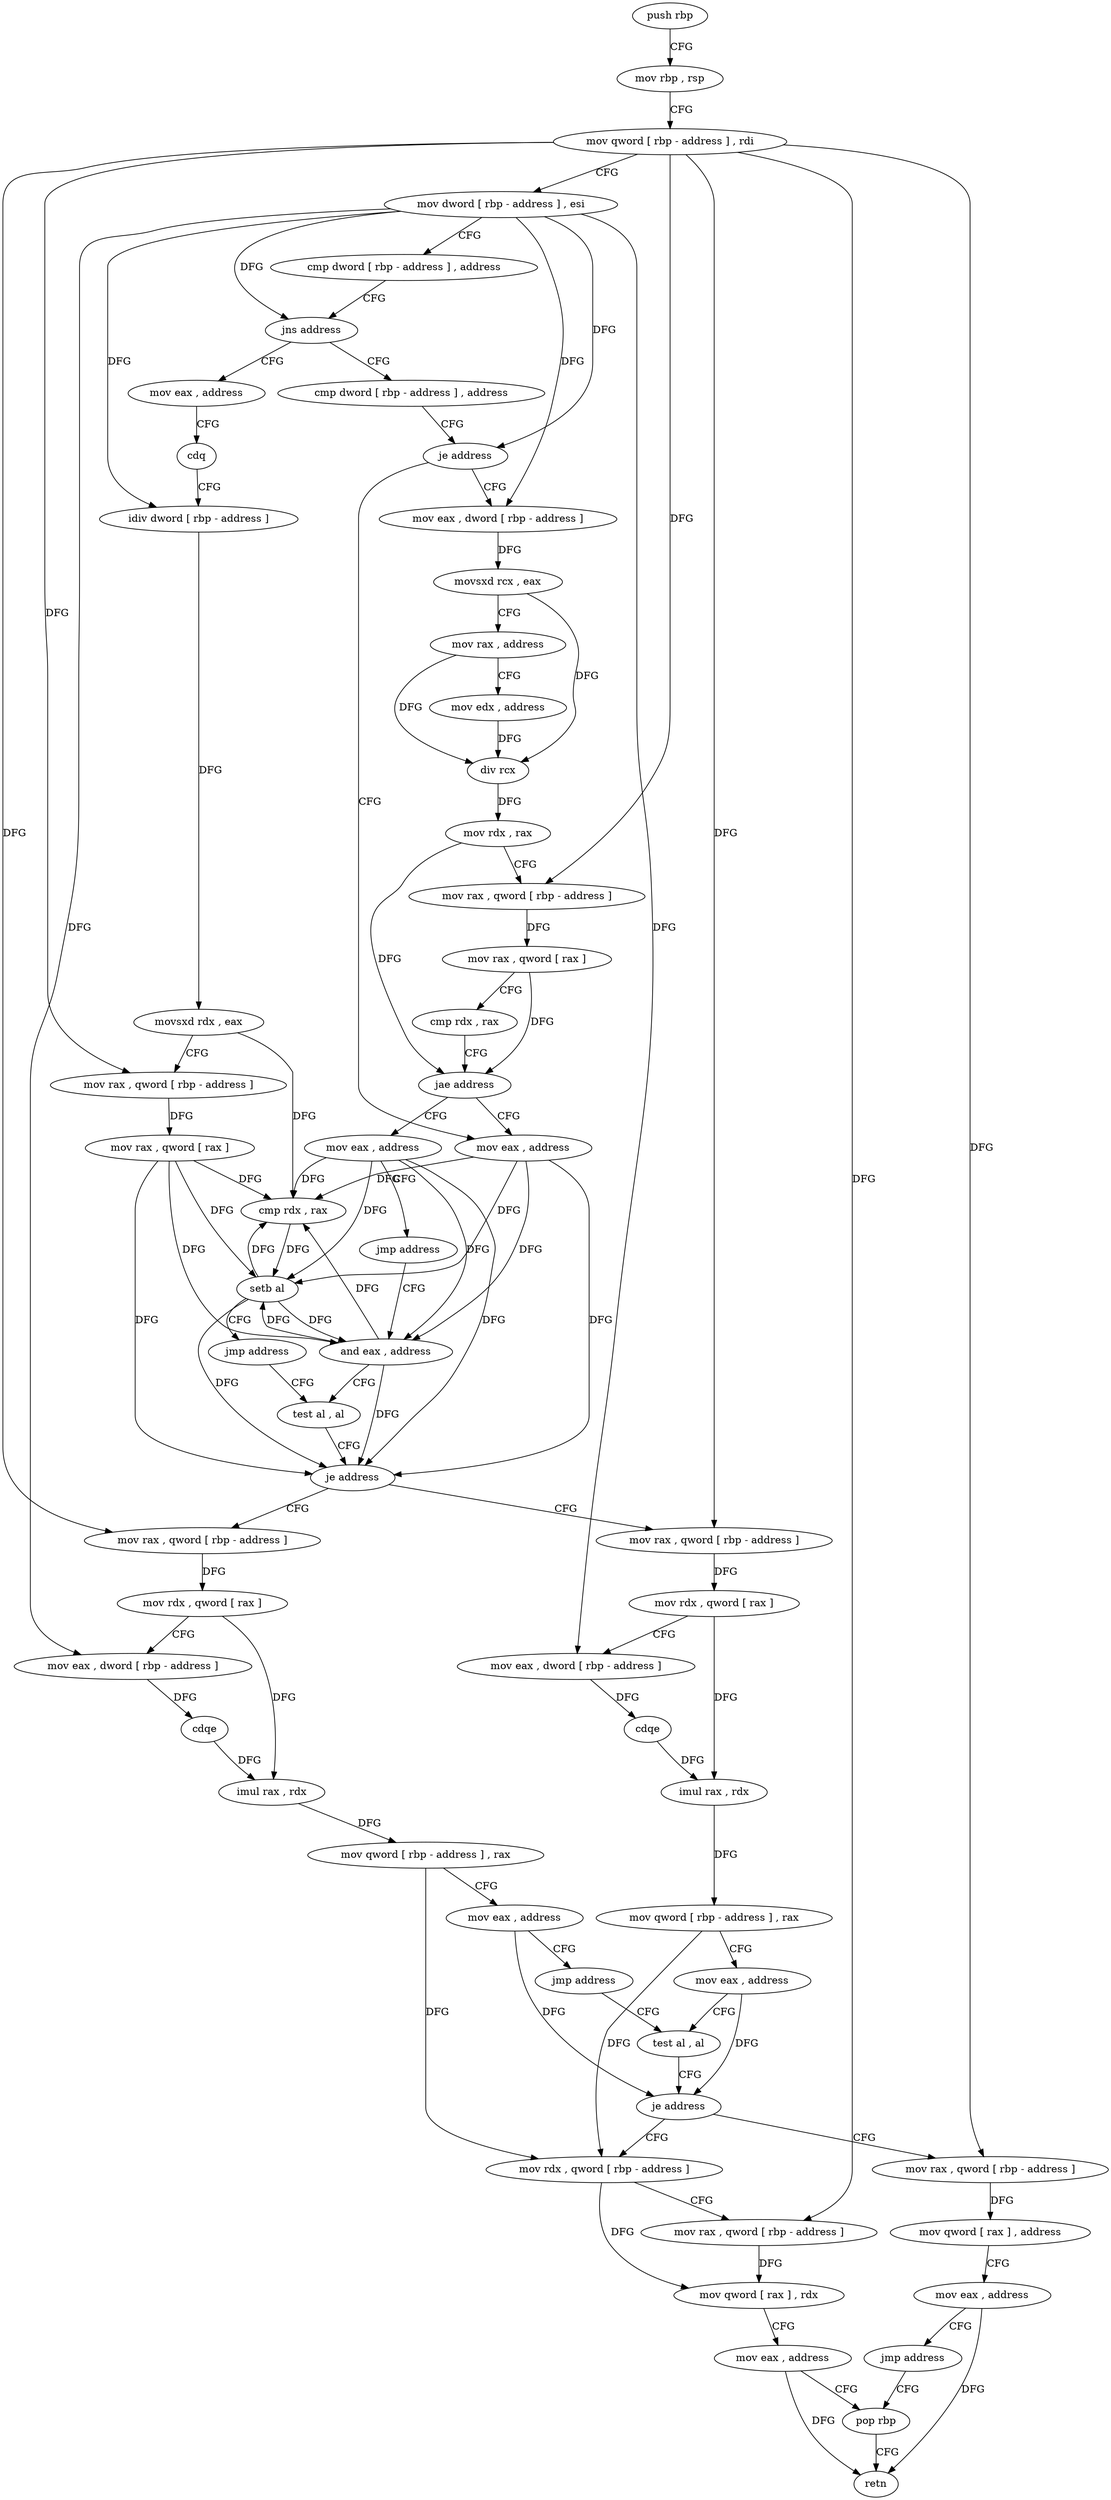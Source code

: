 digraph "func" {
"4465206" [label = "push rbp" ]
"4465207" [label = "mov rbp , rsp" ]
"4465210" [label = "mov qword [ rbp - address ] , rdi" ]
"4465214" [label = "mov dword [ rbp - address ] , esi" ]
"4465217" [label = "cmp dword [ rbp - address ] , address" ]
"4465221" [label = "jns address" ]
"4465250" [label = "cmp dword [ rbp - address ] , address" ]
"4465223" [label = "mov eax , address" ]
"4465254" [label = "je address" ]
"4465299" [label = "mov eax , address" ]
"4465256" [label = "mov eax , dword [ rbp - address ]" ]
"4465228" [label = "cdq" ]
"4465229" [label = "idiv dword [ rbp - address ]" ]
"4465232" [label = "movsxd rdx , eax" ]
"4465235" [label = "mov rax , qword [ rbp - address ]" ]
"4465239" [label = "mov rax , qword [ rax ]" ]
"4465242" [label = "cmp rdx , rax" ]
"4465245" [label = "setb al" ]
"4465248" [label = "jmp address" ]
"4465307" [label = "test al , al" ]
"4465304" [label = "and eax , address" ]
"4465259" [label = "movsxd rcx , eax" ]
"4465262" [label = "mov rax , address" ]
"4465269" [label = "mov edx , address" ]
"4465274" [label = "div rcx" ]
"4465277" [label = "mov rdx , rax" ]
"4465280" [label = "mov rax , qword [ rbp - address ]" ]
"4465284" [label = "mov rax , qword [ rax ]" ]
"4465287" [label = "cmp rdx , rax" ]
"4465290" [label = "jae address" ]
"4465292" [label = "mov eax , address" ]
"4465309" [label = "je address" ]
"4465338" [label = "mov rax , qword [ rbp - address ]" ]
"4465311" [label = "mov rax , qword [ rbp - address ]" ]
"4465342" [label = "mov rdx , qword [ rax ]" ]
"4465345" [label = "mov eax , dword [ rbp - address ]" ]
"4465348" [label = "cdqe" ]
"4465350" [label = "imul rax , rdx" ]
"4465354" [label = "mov qword [ rbp - address ] , rax" ]
"4465358" [label = "mov eax , address" ]
"4465363" [label = "test al , al" ]
"4465315" [label = "mov rdx , qword [ rax ]" ]
"4465318" [label = "mov eax , dword [ rbp - address ]" ]
"4465321" [label = "cdqe" ]
"4465323" [label = "imul rax , rdx" ]
"4465327" [label = "mov qword [ rbp - address ] , rax" ]
"4465331" [label = "mov eax , address" ]
"4465336" [label = "jmp address" ]
"4465297" [label = "jmp address" ]
"4465385" [label = "mov rdx , qword [ rbp - address ]" ]
"4465389" [label = "mov rax , qword [ rbp - address ]" ]
"4465393" [label = "mov qword [ rax ] , rdx" ]
"4465396" [label = "mov eax , address" ]
"4465401" [label = "pop rbp" ]
"4465367" [label = "mov rax , qword [ rbp - address ]" ]
"4465371" [label = "mov qword [ rax ] , address" ]
"4465378" [label = "mov eax , address" ]
"4465383" [label = "jmp address" ]
"4465365" [label = "je address" ]
"4465402" [label = "retn" ]
"4465206" -> "4465207" [ label = "CFG" ]
"4465207" -> "4465210" [ label = "CFG" ]
"4465210" -> "4465214" [ label = "CFG" ]
"4465210" -> "4465235" [ label = "DFG" ]
"4465210" -> "4465280" [ label = "DFG" ]
"4465210" -> "4465338" [ label = "DFG" ]
"4465210" -> "4465311" [ label = "DFG" ]
"4465210" -> "4465389" [ label = "DFG" ]
"4465210" -> "4465367" [ label = "DFG" ]
"4465214" -> "4465217" [ label = "CFG" ]
"4465214" -> "4465221" [ label = "DFG" ]
"4465214" -> "4465254" [ label = "DFG" ]
"4465214" -> "4465229" [ label = "DFG" ]
"4465214" -> "4465256" [ label = "DFG" ]
"4465214" -> "4465345" [ label = "DFG" ]
"4465214" -> "4465318" [ label = "DFG" ]
"4465217" -> "4465221" [ label = "CFG" ]
"4465221" -> "4465250" [ label = "CFG" ]
"4465221" -> "4465223" [ label = "CFG" ]
"4465250" -> "4465254" [ label = "CFG" ]
"4465223" -> "4465228" [ label = "CFG" ]
"4465254" -> "4465299" [ label = "CFG" ]
"4465254" -> "4465256" [ label = "CFG" ]
"4465299" -> "4465304" [ label = "DFG" ]
"4465299" -> "4465242" [ label = "DFG" ]
"4465299" -> "4465245" [ label = "DFG" ]
"4465299" -> "4465309" [ label = "DFG" ]
"4465256" -> "4465259" [ label = "DFG" ]
"4465228" -> "4465229" [ label = "CFG" ]
"4465229" -> "4465232" [ label = "DFG" ]
"4465232" -> "4465235" [ label = "CFG" ]
"4465232" -> "4465242" [ label = "DFG" ]
"4465235" -> "4465239" [ label = "DFG" ]
"4465239" -> "4465242" [ label = "DFG" ]
"4465239" -> "4465245" [ label = "DFG" ]
"4465239" -> "4465309" [ label = "DFG" ]
"4465239" -> "4465304" [ label = "DFG" ]
"4465242" -> "4465245" [ label = "DFG" ]
"4465245" -> "4465248" [ label = "CFG" ]
"4465245" -> "4465242" [ label = "DFG" ]
"4465245" -> "4465309" [ label = "DFG" ]
"4465245" -> "4465304" [ label = "DFG" ]
"4465248" -> "4465307" [ label = "CFG" ]
"4465307" -> "4465309" [ label = "CFG" ]
"4465304" -> "4465307" [ label = "CFG" ]
"4465304" -> "4465242" [ label = "DFG" ]
"4465304" -> "4465309" [ label = "DFG" ]
"4465304" -> "4465245" [ label = "DFG" ]
"4465259" -> "4465262" [ label = "CFG" ]
"4465259" -> "4465274" [ label = "DFG" ]
"4465262" -> "4465269" [ label = "CFG" ]
"4465262" -> "4465274" [ label = "DFG" ]
"4465269" -> "4465274" [ label = "DFG" ]
"4465274" -> "4465277" [ label = "DFG" ]
"4465277" -> "4465280" [ label = "CFG" ]
"4465277" -> "4465290" [ label = "DFG" ]
"4465280" -> "4465284" [ label = "DFG" ]
"4465284" -> "4465287" [ label = "CFG" ]
"4465284" -> "4465290" [ label = "DFG" ]
"4465287" -> "4465290" [ label = "CFG" ]
"4465290" -> "4465299" [ label = "CFG" ]
"4465290" -> "4465292" [ label = "CFG" ]
"4465292" -> "4465297" [ label = "CFG" ]
"4465292" -> "4465242" [ label = "DFG" ]
"4465292" -> "4465309" [ label = "DFG" ]
"4465292" -> "4465304" [ label = "DFG" ]
"4465292" -> "4465245" [ label = "DFG" ]
"4465309" -> "4465338" [ label = "CFG" ]
"4465309" -> "4465311" [ label = "CFG" ]
"4465338" -> "4465342" [ label = "DFG" ]
"4465311" -> "4465315" [ label = "DFG" ]
"4465342" -> "4465345" [ label = "CFG" ]
"4465342" -> "4465350" [ label = "DFG" ]
"4465345" -> "4465348" [ label = "DFG" ]
"4465348" -> "4465350" [ label = "DFG" ]
"4465350" -> "4465354" [ label = "DFG" ]
"4465354" -> "4465358" [ label = "CFG" ]
"4465354" -> "4465385" [ label = "DFG" ]
"4465358" -> "4465363" [ label = "CFG" ]
"4465358" -> "4465365" [ label = "DFG" ]
"4465363" -> "4465365" [ label = "CFG" ]
"4465315" -> "4465318" [ label = "CFG" ]
"4465315" -> "4465323" [ label = "DFG" ]
"4465318" -> "4465321" [ label = "DFG" ]
"4465321" -> "4465323" [ label = "DFG" ]
"4465323" -> "4465327" [ label = "DFG" ]
"4465327" -> "4465331" [ label = "CFG" ]
"4465327" -> "4465385" [ label = "DFG" ]
"4465331" -> "4465336" [ label = "CFG" ]
"4465331" -> "4465365" [ label = "DFG" ]
"4465336" -> "4465363" [ label = "CFG" ]
"4465297" -> "4465304" [ label = "CFG" ]
"4465385" -> "4465389" [ label = "CFG" ]
"4465385" -> "4465393" [ label = "DFG" ]
"4465389" -> "4465393" [ label = "DFG" ]
"4465393" -> "4465396" [ label = "CFG" ]
"4465396" -> "4465401" [ label = "CFG" ]
"4465396" -> "4465402" [ label = "DFG" ]
"4465401" -> "4465402" [ label = "CFG" ]
"4465367" -> "4465371" [ label = "DFG" ]
"4465371" -> "4465378" [ label = "CFG" ]
"4465378" -> "4465383" [ label = "CFG" ]
"4465378" -> "4465402" [ label = "DFG" ]
"4465383" -> "4465401" [ label = "CFG" ]
"4465365" -> "4465385" [ label = "CFG" ]
"4465365" -> "4465367" [ label = "CFG" ]
}
